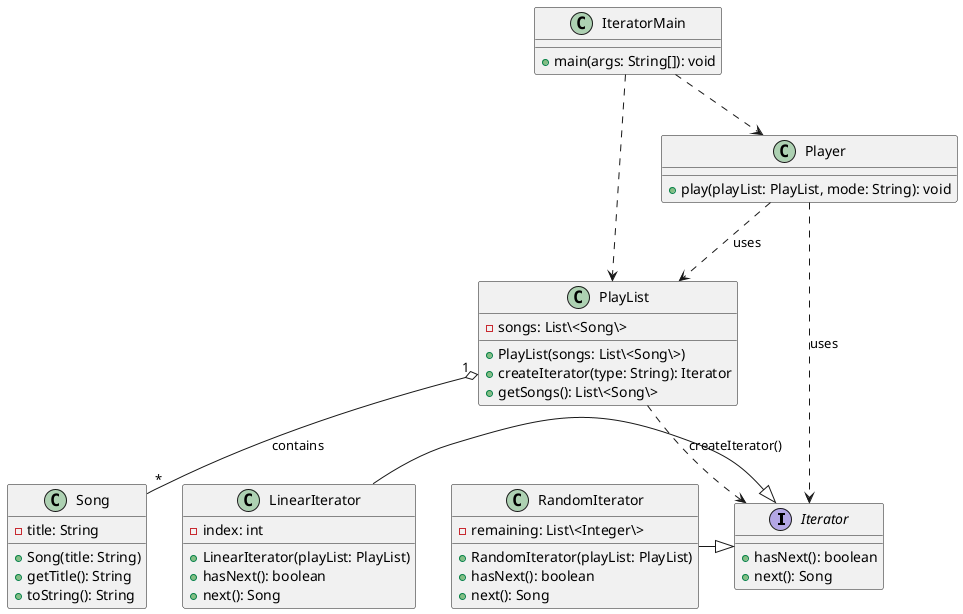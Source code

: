 @startuml
interface Iterator {
  +hasNext(): boolean
  +next(): Song
}

class PlayList {
  -songs: List\<Song\>
  +PlayList(songs: List\<Song\>)
  +createIterator(type: String): Iterator
  +getSongs(): List\<Song\>
}

class Song {
  -title: String
  +Song(title: String)
  +getTitle(): String
  +toString(): String
}

class Player {
  +play(playList: PlayList, mode: String): void
}

class LinearIterator {
  -index: int
  +LinearIterator(playList: PlayList)
  +hasNext(): boolean
  +next(): Song
}

class RandomIterator {
  -remaining: List\<Integer\>
  +RandomIterator(playList: PlayList)
  +hasNext(): boolean
  +next(): Song
}

class IteratorMain {
  +main(args: String[]): void
}

PlayList "1" o-- "*" Song : contains
PlayList ..> Iterator : createIterator()
Player ..> PlayList : uses
Player ..> Iterator : uses
IteratorMain ..> Player
IteratorMain ..> PlayList

LinearIterator -|> Iterator
RandomIterator -|> Iterator
@enduml
